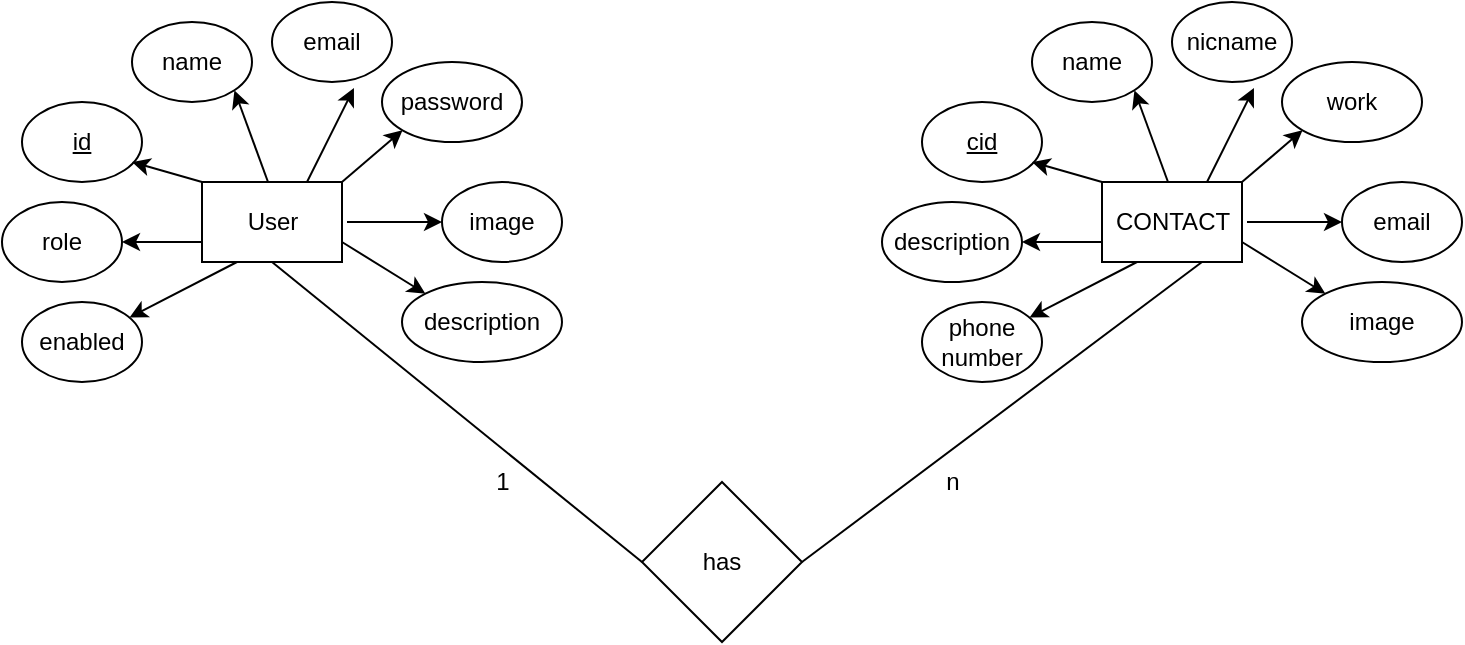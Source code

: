 <mxfile version="14.8.4" type="device"><diagram id="h7-xsI1TIMSL-Gzo9nwu" name="Page-1"><mxGraphModel dx="1499" dy="537" grid="1" gridSize="10" guides="1" tooltips="1" connect="1" arrows="1" fold="1" page="1" pageScale="1" pageWidth="850" pageHeight="1100" math="0" shadow="0"><root><mxCell id="0"/><mxCell id="1" parent="0"/><mxCell id="UQVuUYyATK-_E6D3eb3b-1" value="" style="rounded=0;whiteSpace=wrap;html=1;" vertex="1" parent="1"><mxGeometry x="-710" y="120" width="70" height="40" as="geometry"/></mxCell><mxCell id="UQVuUYyATK-_E6D3eb3b-2" value="User" style="text;html=1;align=center;verticalAlign=middle;resizable=0;points=[];autosize=1;strokeColor=none;" vertex="1" parent="1"><mxGeometry x="-695" y="130" width="40" height="20" as="geometry"/></mxCell><mxCell id="UQVuUYyATK-_E6D3eb3b-5" value="&lt;u&gt;id&lt;/u&gt;" style="ellipse;whiteSpace=wrap;html=1;" vertex="1" parent="1"><mxGeometry x="-800" y="80" width="60" height="40" as="geometry"/></mxCell><mxCell id="UQVuUYyATK-_E6D3eb3b-6" value="name" style="ellipse;whiteSpace=wrap;html=1;" vertex="1" parent="1"><mxGeometry x="-745" y="40" width="60" height="40" as="geometry"/></mxCell><mxCell id="UQVuUYyATK-_E6D3eb3b-7" value="email" style="ellipse;whiteSpace=wrap;html=1;" vertex="1" parent="1"><mxGeometry x="-675" y="30" width="60" height="40" as="geometry"/></mxCell><mxCell id="UQVuUYyATK-_E6D3eb3b-8" value="password" style="ellipse;whiteSpace=wrap;html=1;" vertex="1" parent="1"><mxGeometry x="-620" y="60" width="70" height="40" as="geometry"/></mxCell><mxCell id="UQVuUYyATK-_E6D3eb3b-9" value="image" style="ellipse;whiteSpace=wrap;html=1;" vertex="1" parent="1"><mxGeometry x="-590" y="120" width="60" height="40" as="geometry"/></mxCell><mxCell id="UQVuUYyATK-_E6D3eb3b-10" value="description" style="ellipse;whiteSpace=wrap;html=1;" vertex="1" parent="1"><mxGeometry x="-610" y="170" width="80" height="40" as="geometry"/></mxCell><mxCell id="UQVuUYyATK-_E6D3eb3b-11" value="role" style="ellipse;whiteSpace=wrap;html=1;" vertex="1" parent="1"><mxGeometry x="-810" y="130" width="60" height="40" as="geometry"/></mxCell><mxCell id="UQVuUYyATK-_E6D3eb3b-12" value="enabled" style="ellipse;whiteSpace=wrap;html=1;" vertex="1" parent="1"><mxGeometry x="-800" y="180" width="60" height="40" as="geometry"/></mxCell><mxCell id="UQVuUYyATK-_E6D3eb3b-13" value="" style="endArrow=classic;html=1;exitX=0.25;exitY=1;exitDx=0;exitDy=0;" edge="1" parent="1" source="UQVuUYyATK-_E6D3eb3b-1" target="UQVuUYyATK-_E6D3eb3b-12"><mxGeometry width="50" height="50" relative="1" as="geometry"><mxPoint x="-700" y="125" as="sourcePoint"/><mxPoint x="-650" y="75" as="targetPoint"/></mxGeometry></mxCell><mxCell id="UQVuUYyATK-_E6D3eb3b-14" value="" style="endArrow=classic;html=1;exitX=0;exitY=0.75;exitDx=0;exitDy=0;entryX=1;entryY=0.5;entryDx=0;entryDy=0;" edge="1" parent="1" source="UQVuUYyATK-_E6D3eb3b-1" target="UQVuUYyATK-_E6D3eb3b-11"><mxGeometry width="50" height="50" relative="1" as="geometry"><mxPoint x="-691.5" y="144" as="sourcePoint"/><mxPoint x="-745.336" y="171.707" as="targetPoint"/></mxGeometry></mxCell><mxCell id="UQVuUYyATK-_E6D3eb3b-15" value="" style="endArrow=classic;html=1;exitX=0;exitY=0;exitDx=0;exitDy=0;entryX=1;entryY=0.5;entryDx=0;entryDy=0;" edge="1" parent="1" source="UQVuUYyATK-_E6D3eb3b-1"><mxGeometry width="50" height="50" relative="1" as="geometry"><mxPoint x="-705" y="110" as="sourcePoint"/><mxPoint x="-745" y="110" as="targetPoint"/></mxGeometry></mxCell><mxCell id="UQVuUYyATK-_E6D3eb3b-18" value="" style="endArrow=classic;html=1;entryX=1;entryY=1;entryDx=0;entryDy=0;" edge="1" parent="1" target="UQVuUYyATK-_E6D3eb3b-6"><mxGeometry width="50" height="50" relative="1" as="geometry"><mxPoint x="-677" y="120" as="sourcePoint"/><mxPoint x="-740" y="120" as="targetPoint"/></mxGeometry></mxCell><mxCell id="UQVuUYyATK-_E6D3eb3b-19" value="" style="endArrow=classic;html=1;entryX=0.683;entryY=1.075;entryDx=0;entryDy=0;entryPerimeter=0;exitX=0.75;exitY=0;exitDx=0;exitDy=0;" edge="1" parent="1" source="UQVuUYyATK-_E6D3eb3b-1" target="UQVuUYyATK-_E6D3eb3b-7"><mxGeometry width="50" height="50" relative="1" as="geometry"><mxPoint x="-660" y="110" as="sourcePoint"/><mxPoint x="-683.787" y="84.142" as="targetPoint"/></mxGeometry></mxCell><mxCell id="UQVuUYyATK-_E6D3eb3b-20" value="" style="endArrow=classic;html=1;entryX=0;entryY=1;entryDx=0;entryDy=0;exitX=1;exitY=0;exitDx=0;exitDy=0;" edge="1" parent="1" source="UQVuUYyATK-_E6D3eb3b-1" target="UQVuUYyATK-_E6D3eb3b-8"><mxGeometry width="50" height="50" relative="1" as="geometry"><mxPoint x="-647.5" y="130" as="sourcePoint"/><mxPoint x="-624.02" y="83" as="targetPoint"/></mxGeometry></mxCell><mxCell id="UQVuUYyATK-_E6D3eb3b-21" value="" style="endArrow=classic;html=1;exitX=0.75;exitY=0;exitDx=0;exitDy=0;" edge="1" parent="1"><mxGeometry width="50" height="50" relative="1" as="geometry"><mxPoint x="-637.5" y="140" as="sourcePoint"/><mxPoint x="-590" y="140" as="targetPoint"/></mxGeometry></mxCell><mxCell id="UQVuUYyATK-_E6D3eb3b-22" value="" style="endArrow=classic;html=1;entryX=0;entryY=0;entryDx=0;entryDy=0;exitX=1;exitY=0.75;exitDx=0;exitDy=0;" edge="1" parent="1" source="UQVuUYyATK-_E6D3eb3b-1" target="UQVuUYyATK-_E6D3eb3b-10"><mxGeometry width="50" height="50" relative="1" as="geometry"><mxPoint x="-630" y="160" as="sourcePoint"/><mxPoint x="-580" y="150" as="targetPoint"/></mxGeometry></mxCell><mxCell id="UQVuUYyATK-_E6D3eb3b-23" value="" style="rounded=0;whiteSpace=wrap;html=1;" vertex="1" parent="1"><mxGeometry x="-260" y="120" width="70" height="40" as="geometry"/></mxCell><mxCell id="UQVuUYyATK-_E6D3eb3b-24" value="CONTACT" style="text;html=1;align=center;verticalAlign=middle;resizable=0;points=[];autosize=1;strokeColor=none;" vertex="1" parent="1"><mxGeometry x="-260" y="130" width="70" height="20" as="geometry"/></mxCell><mxCell id="UQVuUYyATK-_E6D3eb3b-25" value="&lt;u&gt;cid&lt;/u&gt;" style="ellipse;whiteSpace=wrap;html=1;" vertex="1" parent="1"><mxGeometry x="-350" y="80" width="60" height="40" as="geometry"/></mxCell><mxCell id="UQVuUYyATK-_E6D3eb3b-26" value="name" style="ellipse;whiteSpace=wrap;html=1;" vertex="1" parent="1"><mxGeometry x="-295" y="40" width="60" height="40" as="geometry"/></mxCell><mxCell id="UQVuUYyATK-_E6D3eb3b-27" value="nicname" style="ellipse;whiteSpace=wrap;html=1;" vertex="1" parent="1"><mxGeometry x="-225" y="30" width="60" height="40" as="geometry"/></mxCell><mxCell id="UQVuUYyATK-_E6D3eb3b-28" value="work" style="ellipse;whiteSpace=wrap;html=1;" vertex="1" parent="1"><mxGeometry x="-170" y="60" width="70" height="40" as="geometry"/></mxCell><mxCell id="UQVuUYyATK-_E6D3eb3b-29" value="email" style="ellipse;whiteSpace=wrap;html=1;" vertex="1" parent="1"><mxGeometry x="-140" y="120" width="60" height="40" as="geometry"/></mxCell><mxCell id="UQVuUYyATK-_E6D3eb3b-30" value="image" style="ellipse;whiteSpace=wrap;html=1;" vertex="1" parent="1"><mxGeometry x="-160" y="170" width="80" height="40" as="geometry"/></mxCell><mxCell id="UQVuUYyATK-_E6D3eb3b-31" value="description" style="ellipse;whiteSpace=wrap;html=1;" vertex="1" parent="1"><mxGeometry x="-370" y="130" width="70" height="40" as="geometry"/></mxCell><mxCell id="UQVuUYyATK-_E6D3eb3b-32" value="phone number" style="ellipse;whiteSpace=wrap;html=1;" vertex="1" parent="1"><mxGeometry x="-350" y="180" width="60" height="40" as="geometry"/></mxCell><mxCell id="UQVuUYyATK-_E6D3eb3b-33" value="" style="endArrow=classic;html=1;exitX=0.25;exitY=1;exitDx=0;exitDy=0;" edge="1" parent="1" source="UQVuUYyATK-_E6D3eb3b-23" target="UQVuUYyATK-_E6D3eb3b-32"><mxGeometry width="50" height="50" relative="1" as="geometry"><mxPoint x="-250" y="125" as="sourcePoint"/><mxPoint x="-200" y="75" as="targetPoint"/></mxGeometry></mxCell><mxCell id="UQVuUYyATK-_E6D3eb3b-34" value="" style="endArrow=classic;html=1;exitX=0;exitY=0.75;exitDx=0;exitDy=0;entryX=1;entryY=0.5;entryDx=0;entryDy=0;" edge="1" parent="1" source="UQVuUYyATK-_E6D3eb3b-23" target="UQVuUYyATK-_E6D3eb3b-31"><mxGeometry width="50" height="50" relative="1" as="geometry"><mxPoint x="-241.5" y="144" as="sourcePoint"/><mxPoint x="-295.336" y="171.707" as="targetPoint"/></mxGeometry></mxCell><mxCell id="UQVuUYyATK-_E6D3eb3b-35" value="" style="endArrow=classic;html=1;exitX=0;exitY=0;exitDx=0;exitDy=0;entryX=1;entryY=0.5;entryDx=0;entryDy=0;" edge="1" parent="1" source="UQVuUYyATK-_E6D3eb3b-23"><mxGeometry width="50" height="50" relative="1" as="geometry"><mxPoint x="-255" y="110" as="sourcePoint"/><mxPoint x="-295" y="110" as="targetPoint"/></mxGeometry></mxCell><mxCell id="UQVuUYyATK-_E6D3eb3b-36" value="" style="endArrow=classic;html=1;entryX=1;entryY=1;entryDx=0;entryDy=0;" edge="1" parent="1" target="UQVuUYyATK-_E6D3eb3b-26"><mxGeometry width="50" height="50" relative="1" as="geometry"><mxPoint x="-227" y="120" as="sourcePoint"/><mxPoint x="-290" y="120" as="targetPoint"/></mxGeometry></mxCell><mxCell id="UQVuUYyATK-_E6D3eb3b-37" value="" style="endArrow=classic;html=1;entryX=0.683;entryY=1.075;entryDx=0;entryDy=0;entryPerimeter=0;exitX=0.75;exitY=0;exitDx=0;exitDy=0;" edge="1" parent="1" source="UQVuUYyATK-_E6D3eb3b-23" target="UQVuUYyATK-_E6D3eb3b-27"><mxGeometry width="50" height="50" relative="1" as="geometry"><mxPoint x="-210" y="110" as="sourcePoint"/><mxPoint x="-233.787" y="84.142" as="targetPoint"/></mxGeometry></mxCell><mxCell id="UQVuUYyATK-_E6D3eb3b-38" value="" style="endArrow=classic;html=1;entryX=0;entryY=1;entryDx=0;entryDy=0;exitX=1;exitY=0;exitDx=0;exitDy=0;" edge="1" parent="1" source="UQVuUYyATK-_E6D3eb3b-23" target="UQVuUYyATK-_E6D3eb3b-28"><mxGeometry width="50" height="50" relative="1" as="geometry"><mxPoint x="-197.5" y="130" as="sourcePoint"/><mxPoint x="-174.02" y="83" as="targetPoint"/></mxGeometry></mxCell><mxCell id="UQVuUYyATK-_E6D3eb3b-39" value="" style="endArrow=classic;html=1;exitX=0.75;exitY=0;exitDx=0;exitDy=0;" edge="1" parent="1"><mxGeometry width="50" height="50" relative="1" as="geometry"><mxPoint x="-187.5" y="140" as="sourcePoint"/><mxPoint x="-140" y="140" as="targetPoint"/></mxGeometry></mxCell><mxCell id="UQVuUYyATK-_E6D3eb3b-40" value="" style="endArrow=classic;html=1;entryX=0;entryY=0;entryDx=0;entryDy=0;exitX=1;exitY=0.75;exitDx=0;exitDy=0;" edge="1" parent="1" source="UQVuUYyATK-_E6D3eb3b-23" target="UQVuUYyATK-_E6D3eb3b-30"><mxGeometry width="50" height="50" relative="1" as="geometry"><mxPoint x="-180" y="160" as="sourcePoint"/><mxPoint x="-130" y="150" as="targetPoint"/></mxGeometry></mxCell><mxCell id="UQVuUYyATK-_E6D3eb3b-41" value="has" style="rhombus;whiteSpace=wrap;html=1;" vertex="1" parent="1"><mxGeometry x="-490" y="270" width="80" height="80" as="geometry"/></mxCell><mxCell id="UQVuUYyATK-_E6D3eb3b-42" value="" style="endArrow=none;html=1;entryX=0;entryY=0.5;entryDx=0;entryDy=0;" edge="1" parent="1" target="UQVuUYyATK-_E6D3eb3b-41"><mxGeometry width="50" height="50" relative="1" as="geometry"><mxPoint x="-675" y="160" as="sourcePoint"/><mxPoint x="-435" y="280" as="targetPoint"/></mxGeometry></mxCell><mxCell id="UQVuUYyATK-_E6D3eb3b-43" value="" style="endArrow=none;html=1;exitX=1;exitY=0.5;exitDx=0;exitDy=0;" edge="1" parent="1" source="UQVuUYyATK-_E6D3eb3b-41"><mxGeometry width="50" height="50" relative="1" as="geometry"><mxPoint x="-260" y="210" as="sourcePoint"/><mxPoint x="-210" y="160" as="targetPoint"/></mxGeometry></mxCell><mxCell id="UQVuUYyATK-_E6D3eb3b-44" value="1" style="text;html=1;align=center;verticalAlign=middle;resizable=0;points=[];autosize=1;strokeColor=none;" vertex="1" parent="1"><mxGeometry x="-570" y="260" width="20" height="20" as="geometry"/></mxCell><mxCell id="UQVuUYyATK-_E6D3eb3b-45" value="n" style="text;html=1;align=center;verticalAlign=middle;resizable=0;points=[];autosize=1;strokeColor=none;" vertex="1" parent="1"><mxGeometry x="-345" y="260" width="20" height="20" as="geometry"/></mxCell></root></mxGraphModel></diagram></mxfile>